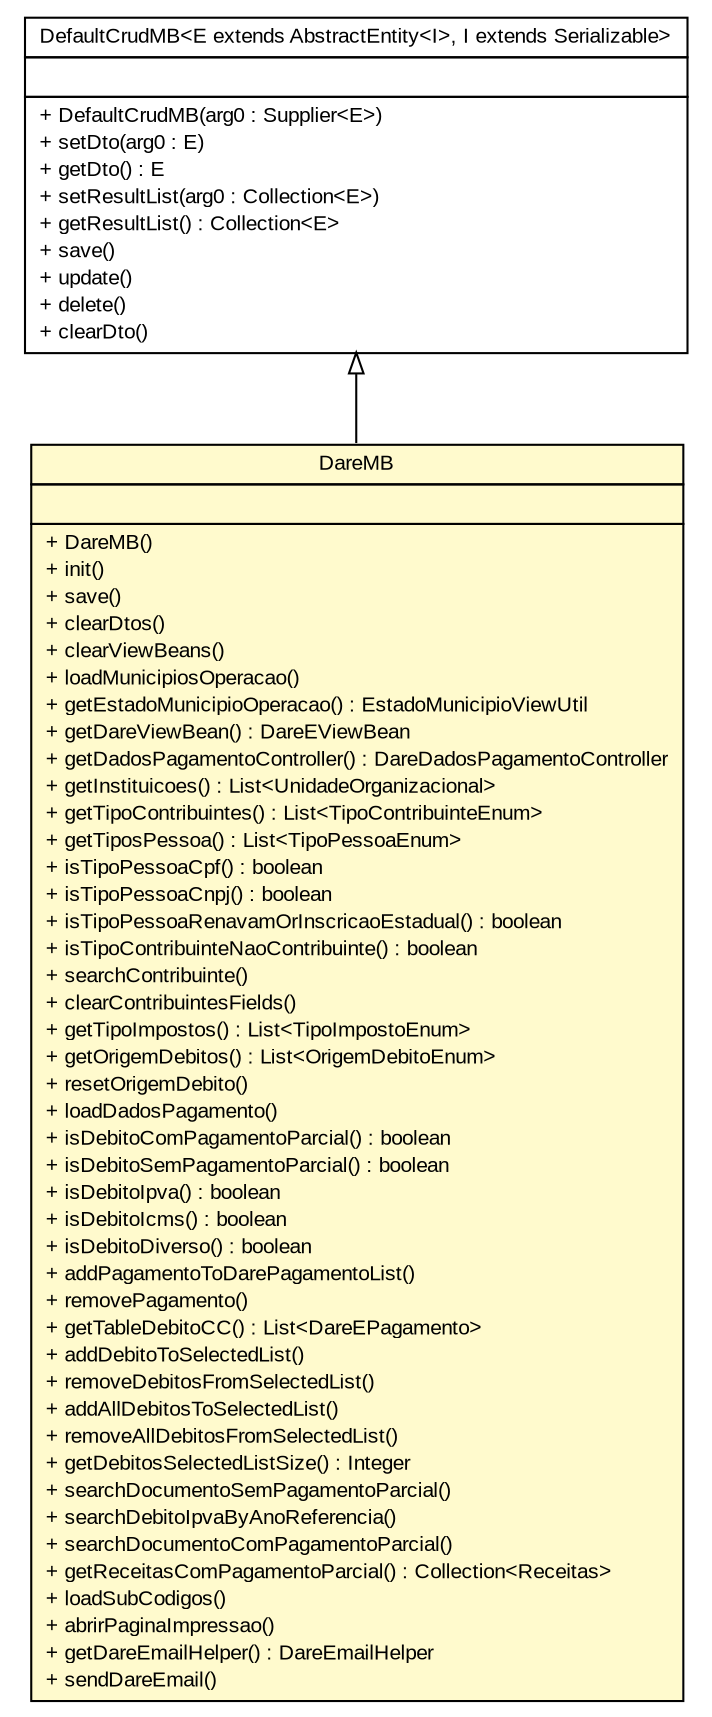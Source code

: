 #!/usr/local/bin/dot
#
# Class diagram 
# Generated by UMLGraph version R5_6 (http://www.umlgraph.org/)
#

digraph G {
	edge [fontname="arial",fontsize=10,labelfontname="arial",labelfontsize=10];
	node [fontname="arial",fontsize=10,shape=plaintext];
	nodesep=0.25;
	ranksep=0.5;
	// br.gov.to.sefaz.arr.parametros.managedbean.DareMB
	c1064 [label=<<table title="br.gov.to.sefaz.arr.parametros.managedbean.DareMB" border="0" cellborder="1" cellspacing="0" cellpadding="2" port="p" bgcolor="lemonChiffon" href="./DareMB.html">
		<tr><td><table border="0" cellspacing="0" cellpadding="1">
<tr><td align="center" balign="center"> DareMB </td></tr>
		</table></td></tr>
		<tr><td><table border="0" cellspacing="0" cellpadding="1">
<tr><td align="left" balign="left">  </td></tr>
		</table></td></tr>
		<tr><td><table border="0" cellspacing="0" cellpadding="1">
<tr><td align="left" balign="left"> + DareMB() </td></tr>
<tr><td align="left" balign="left"> + init() </td></tr>
<tr><td align="left" balign="left"> + save() </td></tr>
<tr><td align="left" balign="left"> + clearDtos() </td></tr>
<tr><td align="left" balign="left"> + clearViewBeans() </td></tr>
<tr><td align="left" balign="left"> + loadMunicipiosOperacao() </td></tr>
<tr><td align="left" balign="left"> + getEstadoMunicipioOperacao() : EstadoMunicipioViewUtil </td></tr>
<tr><td align="left" balign="left"> + getDareViewBean() : DareEViewBean </td></tr>
<tr><td align="left" balign="left"> + getDadosPagamentoController() : DareDadosPagamentoController </td></tr>
<tr><td align="left" balign="left"> + getInstituicoes() : List&lt;UnidadeOrganizacional&gt; </td></tr>
<tr><td align="left" balign="left"> + getTipoContribuintes() : List&lt;TipoContribuinteEnum&gt; </td></tr>
<tr><td align="left" balign="left"> + getTiposPessoa() : List&lt;TipoPessoaEnum&gt; </td></tr>
<tr><td align="left" balign="left"> + isTipoPessoaCpf() : boolean </td></tr>
<tr><td align="left" balign="left"> + isTipoPessoaCnpj() : boolean </td></tr>
<tr><td align="left" balign="left"> + isTipoPessoaRenavamOrInscricaoEstadual() : boolean </td></tr>
<tr><td align="left" balign="left"> + isTipoContribuinteNaoContribuinte() : boolean </td></tr>
<tr><td align="left" balign="left"> + searchContribuinte() </td></tr>
<tr><td align="left" balign="left"> + clearContribuintesFields() </td></tr>
<tr><td align="left" balign="left"> + getTipoImpostos() : List&lt;TipoImpostoEnum&gt; </td></tr>
<tr><td align="left" balign="left"> + getOrigemDebitos() : List&lt;OrigemDebitoEnum&gt; </td></tr>
<tr><td align="left" balign="left"> + resetOrigemDebito() </td></tr>
<tr><td align="left" balign="left"> + loadDadosPagamento() </td></tr>
<tr><td align="left" balign="left"> + isDebitoComPagamentoParcial() : boolean </td></tr>
<tr><td align="left" balign="left"> + isDebitoSemPagamentoParcial() : boolean </td></tr>
<tr><td align="left" balign="left"> + isDebitoIpva() : boolean </td></tr>
<tr><td align="left" balign="left"> + isDebitoIcms() : boolean </td></tr>
<tr><td align="left" balign="left"> + isDebitoDiverso() : boolean </td></tr>
<tr><td align="left" balign="left"> + addPagamentoToDarePagamentoList() </td></tr>
<tr><td align="left" balign="left"> + removePagamento() </td></tr>
<tr><td align="left" balign="left"> + getTableDebitoCC() : List&lt;DareEPagamento&gt; </td></tr>
<tr><td align="left" balign="left"> + addDebitoToSelectedList() </td></tr>
<tr><td align="left" balign="left"> + removeDebitosFromSelectedList() </td></tr>
<tr><td align="left" balign="left"> + addAllDebitosToSelectedList() </td></tr>
<tr><td align="left" balign="left"> + removeAllDebitosFromSelectedList() </td></tr>
<tr><td align="left" balign="left"> + getDebitosSelectedListSize() : Integer </td></tr>
<tr><td align="left" balign="left"> + searchDocumentoSemPagamentoParcial() </td></tr>
<tr><td align="left" balign="left"> + searchDebitoIpvaByAnoReferencia() </td></tr>
<tr><td align="left" balign="left"> + searchDocumentoComPagamentoParcial() </td></tr>
<tr><td align="left" balign="left"> + getReceitasComPagamentoParcial() : Collection&lt;Receitas&gt; </td></tr>
<tr><td align="left" balign="left"> + loadSubCodigos() </td></tr>
<tr><td align="left" balign="left"> + abrirPaginaImpressao() </td></tr>
<tr><td align="left" balign="left"> + getDareEmailHelper() : DareEmailHelper </td></tr>
<tr><td align="left" balign="left"> + sendDareEmail() </td></tr>
		</table></td></tr>
		</table>>, URL="./DareMB.html", fontname="arial", fontcolor="black", fontsize=10.0];
	//br.gov.to.sefaz.arr.parametros.managedbean.DareMB extends br.gov.to.sefaz.presentation.managedbean.impl.DefaultCrudMB<br.gov.to.sefaz.arr.persistence.entity.Dare, java.lang.Long>
	c1090:p -> c1064:p [dir=back,arrowtail=empty];
	// br.gov.to.sefaz.presentation.managedbean.impl.DefaultCrudMB<E extends br.gov.to.sefaz.persistence.entity.AbstractEntity<I>, I extends java.io.Serializable>
	c1090 [label=<<table title="br.gov.to.sefaz.presentation.managedbean.impl.DefaultCrudMB" border="0" cellborder="1" cellspacing="0" cellpadding="2" port="p" href="http://java.sun.com/j2se/1.4.2/docs/api/br/gov/to/sefaz/presentation/managedbean/impl/DefaultCrudMB.html">
		<tr><td><table border="0" cellspacing="0" cellpadding="1">
<tr><td align="center" balign="center"> DefaultCrudMB&lt;E extends AbstractEntity&lt;I&gt;, I extends Serializable&gt; </td></tr>
		</table></td></tr>
		<tr><td><table border="0" cellspacing="0" cellpadding="1">
<tr><td align="left" balign="left">  </td></tr>
		</table></td></tr>
		<tr><td><table border="0" cellspacing="0" cellpadding="1">
<tr><td align="left" balign="left"> + DefaultCrudMB(arg0 : Supplier&lt;E&gt;) </td></tr>
<tr><td align="left" balign="left"> + setDto(arg0 : E) </td></tr>
<tr><td align="left" balign="left"> + getDto() : E </td></tr>
<tr><td align="left" balign="left"> + setResultList(arg0 : Collection&lt;E&gt;) </td></tr>
<tr><td align="left" balign="left"> + getResultList() : Collection&lt;E&gt; </td></tr>
<tr><td align="left" balign="left"> + save() </td></tr>
<tr><td align="left" balign="left"> + update() </td></tr>
<tr><td align="left" balign="left"> + delete() </td></tr>
<tr><td align="left" balign="left"> + clearDto() </td></tr>
		</table></td></tr>
		</table>>, URL="http://java.sun.com/j2se/1.4.2/docs/api/br/gov/to/sefaz/presentation/managedbean/impl/DefaultCrudMB.html", fontname="arial", fontcolor="black", fontsize=10.0];
}

